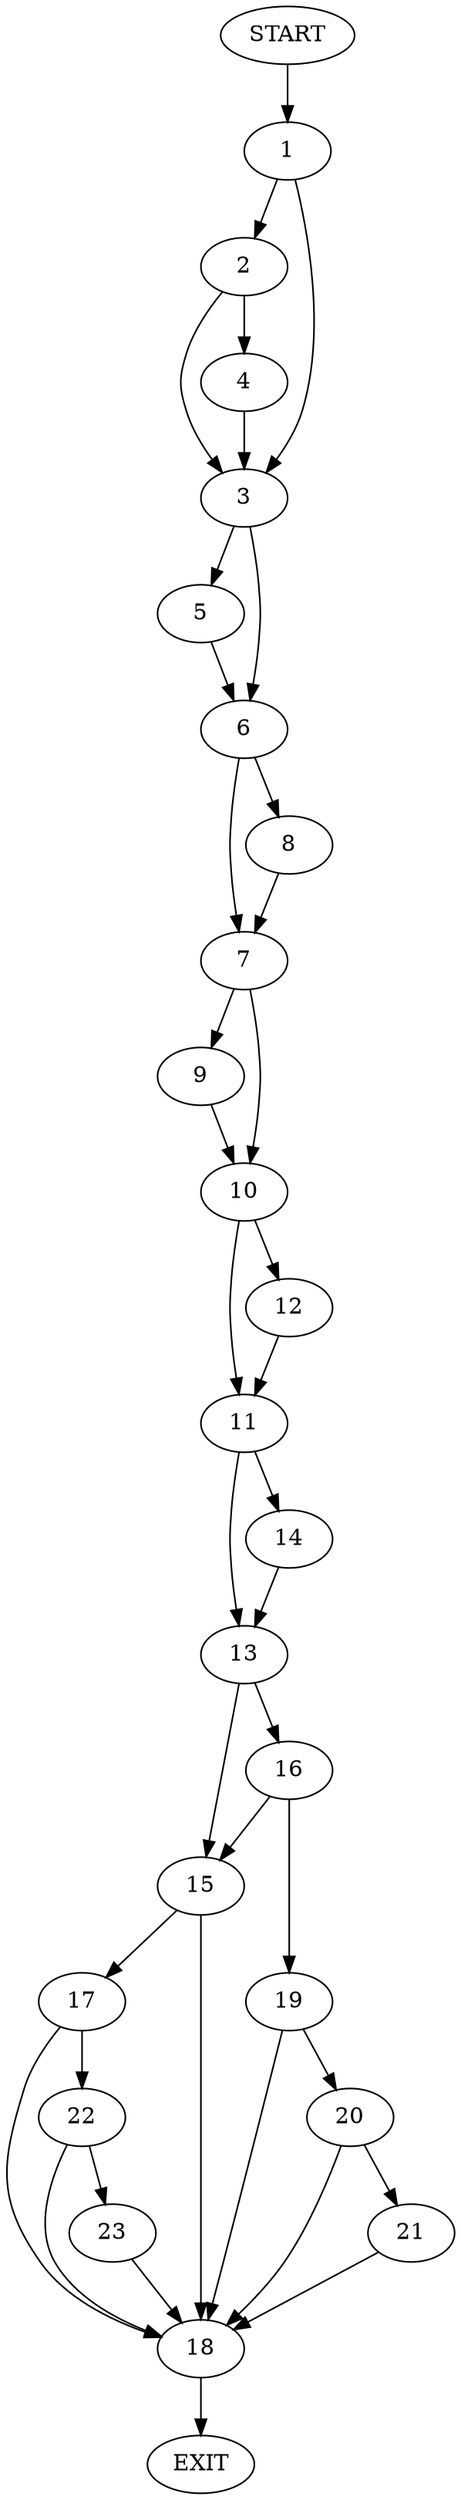 digraph {
0 [label="START"]
24 [label="EXIT"]
0 -> 1
1 -> 2
1 -> 3
2 -> 4
2 -> 3
3 -> 5
3 -> 6
4 -> 3
5 -> 6
6 -> 7
6 -> 8
8 -> 7
7 -> 9
7 -> 10
9 -> 10
10 -> 11
10 -> 12
12 -> 11
11 -> 13
11 -> 14
13 -> 15
13 -> 16
14 -> 13
15 -> 17
15 -> 18
16 -> 19
16 -> 15
19 -> 20
19 -> 18
18 -> 24
20 -> 21
20 -> 18
21 -> 18
17 -> 22
17 -> 18
22 -> 23
22 -> 18
23 -> 18
}
